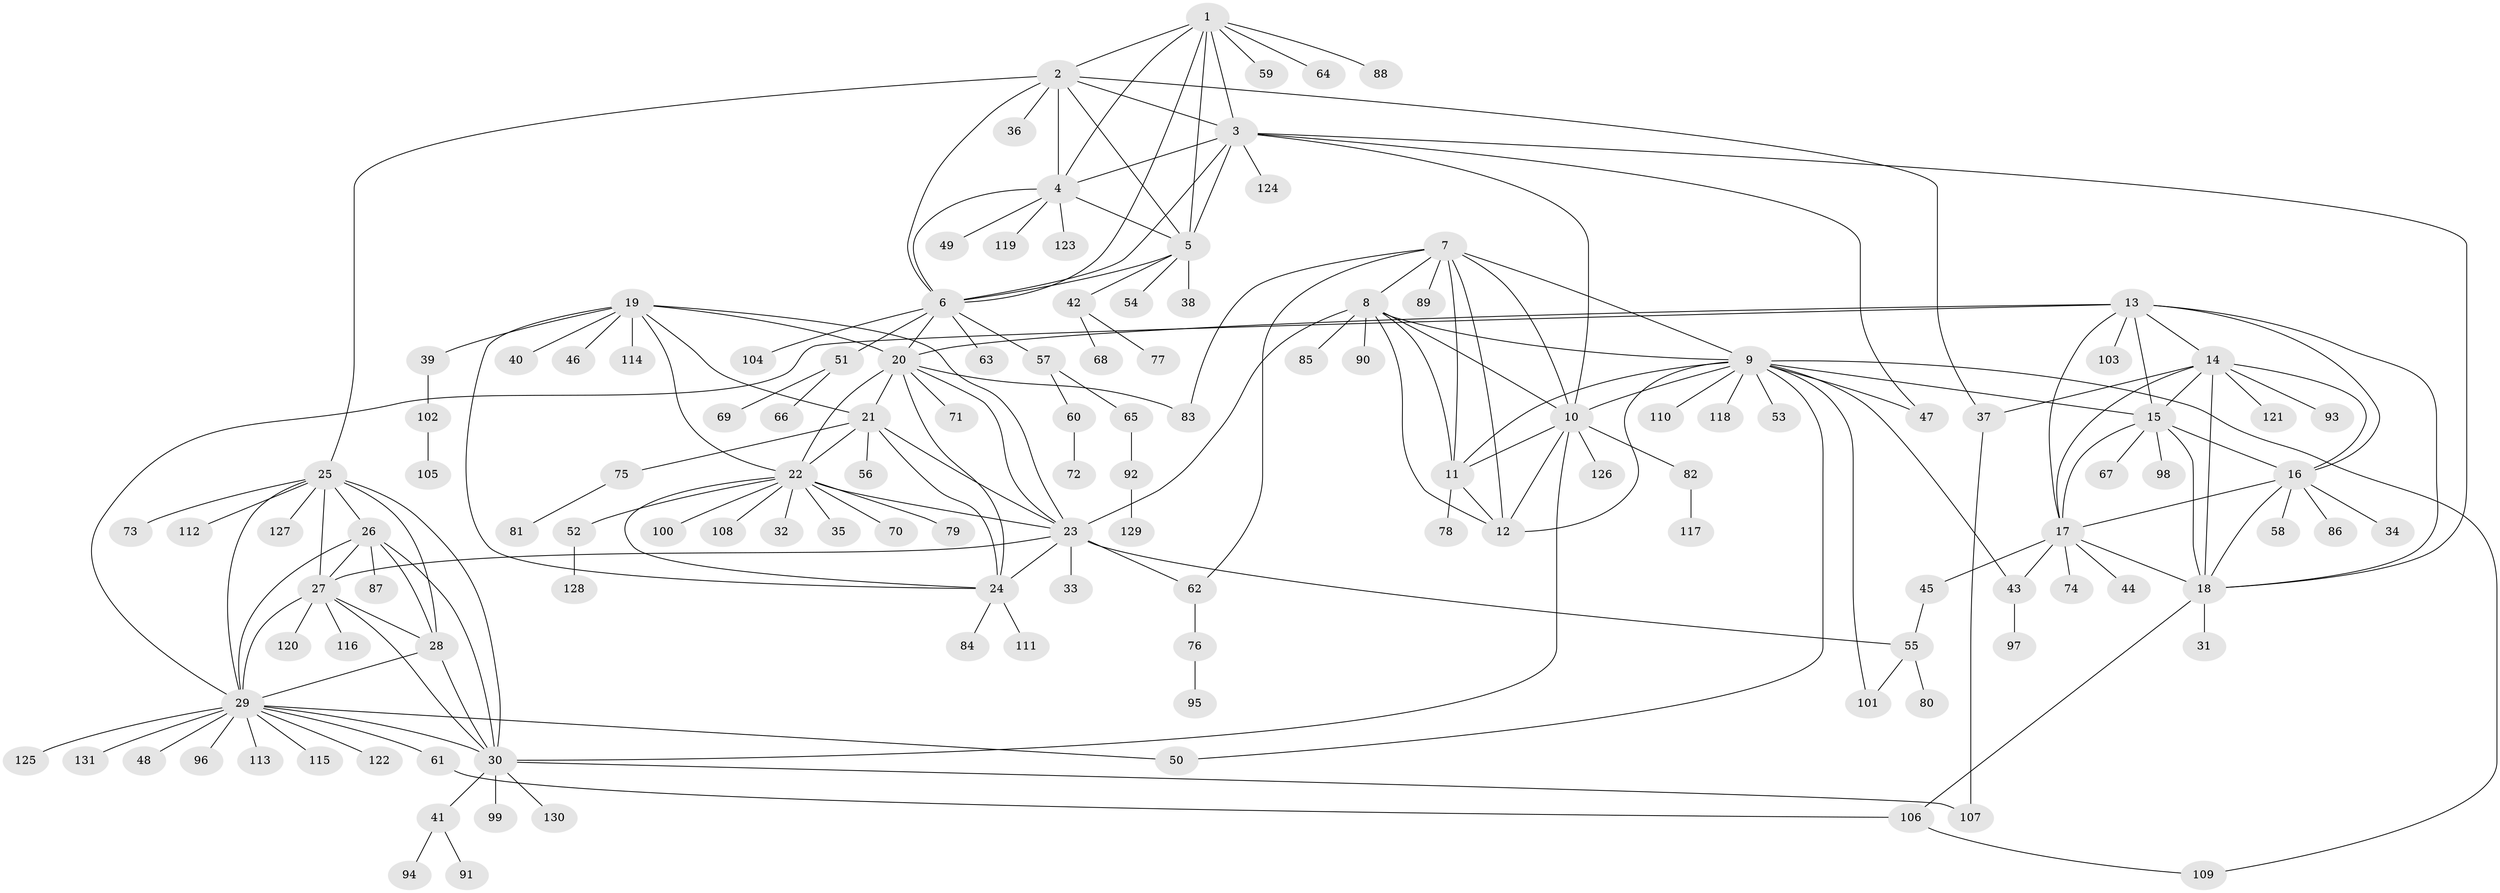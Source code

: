 // Generated by graph-tools (version 1.1) at 2025/11/02/27/25 16:11:32]
// undirected, 131 vertices, 197 edges
graph export_dot {
graph [start="1"]
  node [color=gray90,style=filled];
  1;
  2;
  3;
  4;
  5;
  6;
  7;
  8;
  9;
  10;
  11;
  12;
  13;
  14;
  15;
  16;
  17;
  18;
  19;
  20;
  21;
  22;
  23;
  24;
  25;
  26;
  27;
  28;
  29;
  30;
  31;
  32;
  33;
  34;
  35;
  36;
  37;
  38;
  39;
  40;
  41;
  42;
  43;
  44;
  45;
  46;
  47;
  48;
  49;
  50;
  51;
  52;
  53;
  54;
  55;
  56;
  57;
  58;
  59;
  60;
  61;
  62;
  63;
  64;
  65;
  66;
  67;
  68;
  69;
  70;
  71;
  72;
  73;
  74;
  75;
  76;
  77;
  78;
  79;
  80;
  81;
  82;
  83;
  84;
  85;
  86;
  87;
  88;
  89;
  90;
  91;
  92;
  93;
  94;
  95;
  96;
  97;
  98;
  99;
  100;
  101;
  102;
  103;
  104;
  105;
  106;
  107;
  108;
  109;
  110;
  111;
  112;
  113;
  114;
  115;
  116;
  117;
  118;
  119;
  120;
  121;
  122;
  123;
  124;
  125;
  126;
  127;
  128;
  129;
  130;
  131;
  1 -- 2;
  1 -- 3;
  1 -- 4;
  1 -- 5;
  1 -- 6;
  1 -- 59;
  1 -- 64;
  1 -- 88;
  2 -- 3;
  2 -- 4;
  2 -- 5;
  2 -- 6;
  2 -- 25;
  2 -- 36;
  2 -- 37;
  3 -- 4;
  3 -- 5;
  3 -- 6;
  3 -- 10;
  3 -- 18;
  3 -- 47;
  3 -- 124;
  4 -- 5;
  4 -- 6;
  4 -- 49;
  4 -- 119;
  4 -- 123;
  5 -- 6;
  5 -- 38;
  5 -- 42;
  5 -- 54;
  6 -- 20;
  6 -- 51;
  6 -- 57;
  6 -- 63;
  6 -- 104;
  7 -- 8;
  7 -- 9;
  7 -- 10;
  7 -- 11;
  7 -- 12;
  7 -- 62;
  7 -- 83;
  7 -- 89;
  8 -- 9;
  8 -- 10;
  8 -- 11;
  8 -- 12;
  8 -- 23;
  8 -- 85;
  8 -- 90;
  9 -- 10;
  9 -- 11;
  9 -- 12;
  9 -- 15;
  9 -- 43;
  9 -- 47;
  9 -- 50;
  9 -- 53;
  9 -- 101;
  9 -- 109;
  9 -- 110;
  9 -- 118;
  10 -- 11;
  10 -- 12;
  10 -- 30;
  10 -- 82;
  10 -- 126;
  11 -- 12;
  11 -- 78;
  13 -- 14;
  13 -- 15;
  13 -- 16;
  13 -- 17;
  13 -- 18;
  13 -- 20;
  13 -- 29;
  13 -- 103;
  14 -- 15;
  14 -- 16;
  14 -- 17;
  14 -- 18;
  14 -- 37;
  14 -- 93;
  14 -- 121;
  15 -- 16;
  15 -- 17;
  15 -- 18;
  15 -- 67;
  15 -- 98;
  16 -- 17;
  16 -- 18;
  16 -- 34;
  16 -- 58;
  16 -- 86;
  17 -- 18;
  17 -- 43;
  17 -- 44;
  17 -- 45;
  17 -- 74;
  18 -- 31;
  18 -- 106;
  19 -- 20;
  19 -- 21;
  19 -- 22;
  19 -- 23;
  19 -- 24;
  19 -- 39;
  19 -- 40;
  19 -- 46;
  19 -- 114;
  20 -- 21;
  20 -- 22;
  20 -- 23;
  20 -- 24;
  20 -- 71;
  20 -- 83;
  21 -- 22;
  21 -- 23;
  21 -- 24;
  21 -- 56;
  21 -- 75;
  22 -- 23;
  22 -- 24;
  22 -- 32;
  22 -- 35;
  22 -- 52;
  22 -- 70;
  22 -- 79;
  22 -- 100;
  22 -- 108;
  23 -- 24;
  23 -- 27;
  23 -- 33;
  23 -- 55;
  23 -- 62;
  24 -- 84;
  24 -- 111;
  25 -- 26;
  25 -- 27;
  25 -- 28;
  25 -- 29;
  25 -- 30;
  25 -- 73;
  25 -- 112;
  25 -- 127;
  26 -- 27;
  26 -- 28;
  26 -- 29;
  26 -- 30;
  26 -- 87;
  27 -- 28;
  27 -- 29;
  27 -- 30;
  27 -- 116;
  27 -- 120;
  28 -- 29;
  28 -- 30;
  29 -- 30;
  29 -- 48;
  29 -- 50;
  29 -- 61;
  29 -- 96;
  29 -- 113;
  29 -- 115;
  29 -- 122;
  29 -- 125;
  29 -- 131;
  30 -- 41;
  30 -- 99;
  30 -- 107;
  30 -- 130;
  37 -- 107;
  39 -- 102;
  41 -- 91;
  41 -- 94;
  42 -- 68;
  42 -- 77;
  43 -- 97;
  45 -- 55;
  51 -- 66;
  51 -- 69;
  52 -- 128;
  55 -- 80;
  55 -- 101;
  57 -- 60;
  57 -- 65;
  60 -- 72;
  61 -- 106;
  62 -- 76;
  65 -- 92;
  75 -- 81;
  76 -- 95;
  82 -- 117;
  92 -- 129;
  102 -- 105;
  106 -- 109;
}
